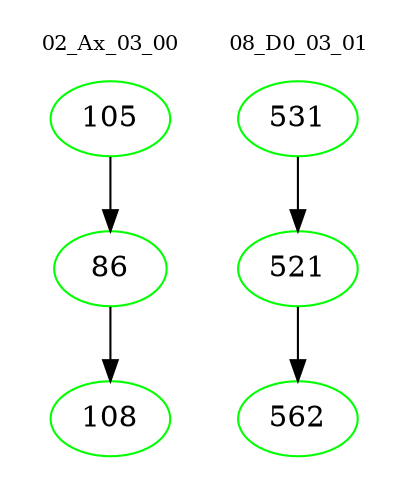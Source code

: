 digraph{
subgraph cluster_0 {
color = white
label = "02_Ax_03_00";
fontsize=10;
T0_105 [label="105", color="green"]
T0_105 -> T0_86 [color="black"]
T0_86 [label="86", color="green"]
T0_86 -> T0_108 [color="black"]
T0_108 [label="108", color="green"]
}
subgraph cluster_1 {
color = white
label = "08_D0_03_01";
fontsize=10;
T1_531 [label="531", color="green"]
T1_531 -> T1_521 [color="black"]
T1_521 [label="521", color="green"]
T1_521 -> T1_562 [color="black"]
T1_562 [label="562", color="green"]
}
}
